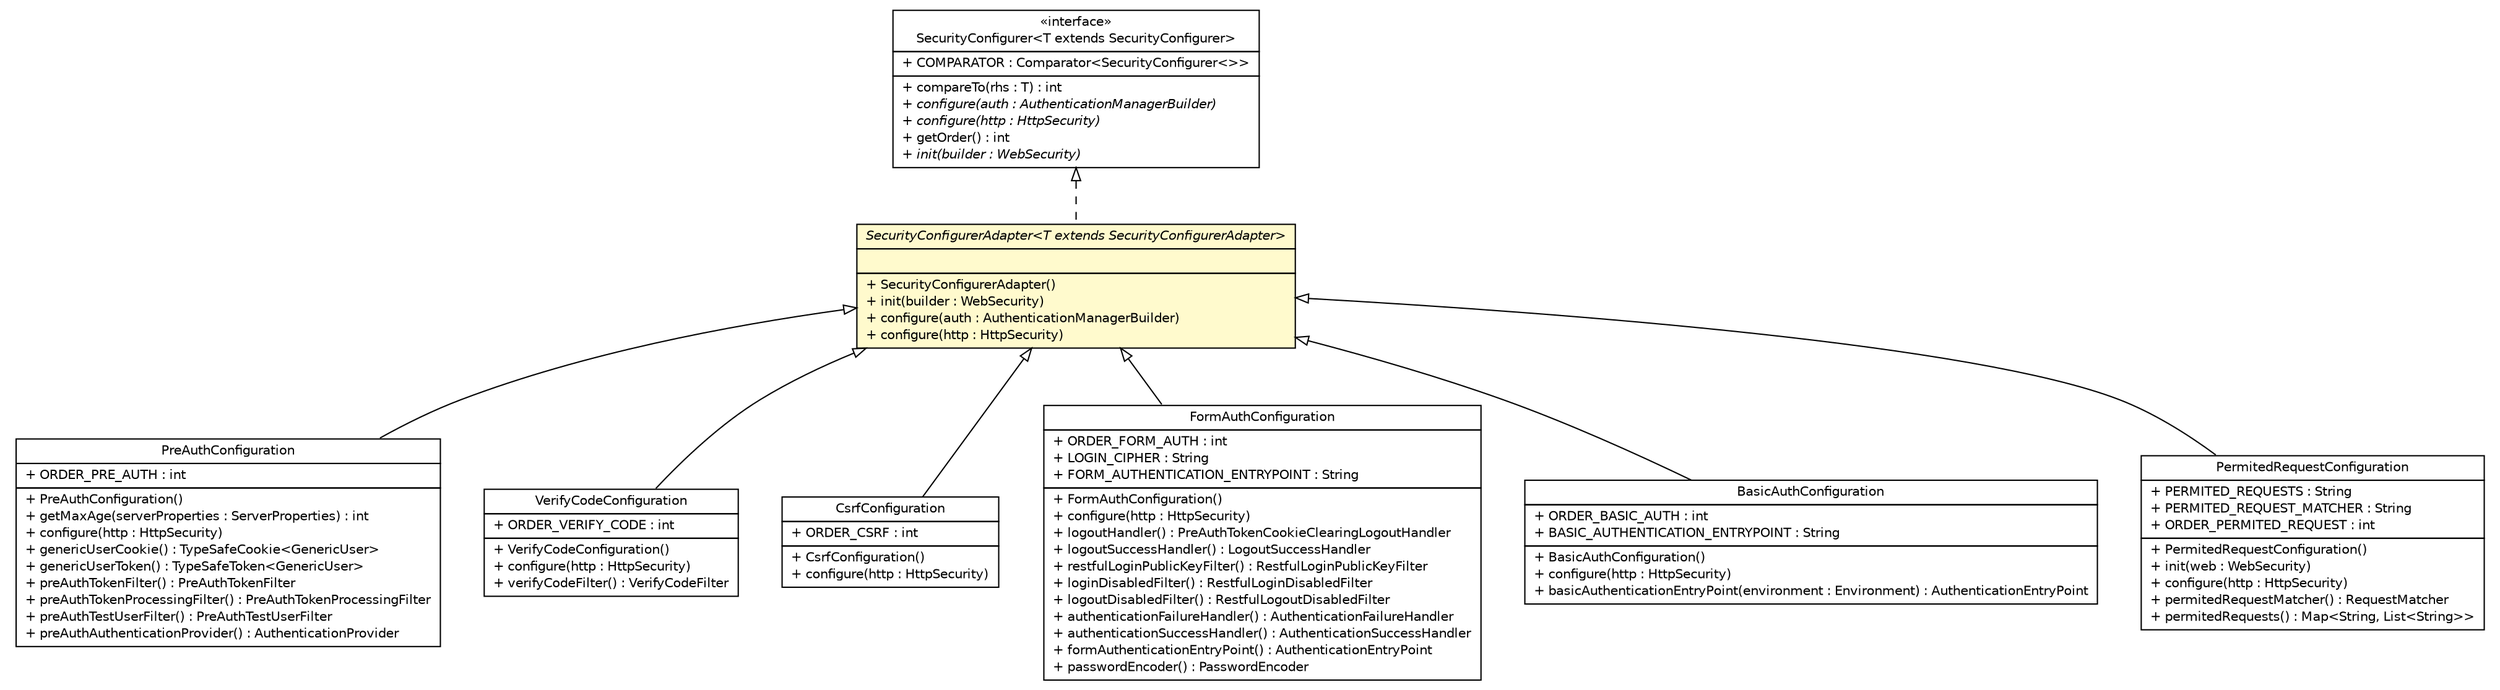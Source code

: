 #!/usr/local/bin/dot
#
# Class diagram 
# Generated by UMLGraph version R5_6-24-gf6e263 (http://www.umlgraph.org/)
#

digraph G {
	edge [fontname="Helvetica",fontsize=10,labelfontname="Helvetica",labelfontsize=10];
	node [fontname="Helvetica",fontsize=10,shape=plaintext];
	nodesep=0.25;
	ranksep=0.5;
	// com.yirendai.oss.lib.security.starter.PreAuthConfiguration
	c3710 [label=<<table title="com.yirendai.oss.lib.security.starter.PreAuthConfiguration" border="0" cellborder="1" cellspacing="0" cellpadding="2" port="p" href="./PreAuthConfiguration.html">
		<tr><td><table border="0" cellspacing="0" cellpadding="1">
<tr><td align="center" balign="center"> PreAuthConfiguration </td></tr>
		</table></td></tr>
		<tr><td><table border="0" cellspacing="0" cellpadding="1">
<tr><td align="left" balign="left"> + ORDER_PRE_AUTH : int </td></tr>
		</table></td></tr>
		<tr><td><table border="0" cellspacing="0" cellpadding="1">
<tr><td align="left" balign="left"> + PreAuthConfiguration() </td></tr>
<tr><td align="left" balign="left"> + getMaxAge(serverProperties : ServerProperties) : int </td></tr>
<tr><td align="left" balign="left"> + configure(http : HttpSecurity) </td></tr>
<tr><td align="left" balign="left"> + genericUserCookie() : TypeSafeCookie&lt;GenericUser&gt; </td></tr>
<tr><td align="left" balign="left"> + genericUserToken() : TypeSafeToken&lt;GenericUser&gt; </td></tr>
<tr><td align="left" balign="left"> + preAuthTokenFilter() : PreAuthTokenFilter </td></tr>
<tr><td align="left" balign="left"> + preAuthTokenProcessingFilter() : PreAuthTokenProcessingFilter </td></tr>
<tr><td align="left" balign="left"> + preAuthTestUserFilter() : PreAuthTestUserFilter </td></tr>
<tr><td align="left" balign="left"> + preAuthAuthenticationProvider() : AuthenticationProvider </td></tr>
		</table></td></tr>
		</table>>, URL="./PreAuthConfiguration.html", fontname="Helvetica", fontcolor="black", fontsize=10.0];
	// com.yirendai.oss.lib.security.starter.VerifyCodeConfiguration
	c3711 [label=<<table title="com.yirendai.oss.lib.security.starter.VerifyCodeConfiguration" border="0" cellborder="1" cellspacing="0" cellpadding="2" port="p" href="./VerifyCodeConfiguration.html">
		<tr><td><table border="0" cellspacing="0" cellpadding="1">
<tr><td align="center" balign="center"> VerifyCodeConfiguration </td></tr>
		</table></td></tr>
		<tr><td><table border="0" cellspacing="0" cellpadding="1">
<tr><td align="left" balign="left"> + ORDER_VERIFY_CODE : int </td></tr>
		</table></td></tr>
		<tr><td><table border="0" cellspacing="0" cellpadding="1">
<tr><td align="left" balign="left"> + VerifyCodeConfiguration() </td></tr>
<tr><td align="left" balign="left"> + configure(http : HttpSecurity) </td></tr>
<tr><td align="left" balign="left"> + verifyCodeFilter() : VerifyCodeFilter </td></tr>
		</table></td></tr>
		</table>>, URL="./VerifyCodeConfiguration.html", fontname="Helvetica", fontcolor="black", fontsize=10.0];
	// com.yirendai.oss.lib.security.starter.SecurityConfigurer<T extends com.yirendai.oss.lib.security.starter.SecurityConfigurer>
	c3714 [label=<<table title="com.yirendai.oss.lib.security.starter.SecurityConfigurer" border="0" cellborder="1" cellspacing="0" cellpadding="2" port="p" href="./SecurityConfigurer.html">
		<tr><td><table border="0" cellspacing="0" cellpadding="1">
<tr><td align="center" balign="center"> &#171;interface&#187; </td></tr>
<tr><td align="center" balign="center"> SecurityConfigurer&lt;T extends SecurityConfigurer&gt; </td></tr>
		</table></td></tr>
		<tr><td><table border="0" cellspacing="0" cellpadding="1">
<tr><td align="left" balign="left"> + COMPARATOR : Comparator&lt;SecurityConfigurer&lt;&gt;&gt; </td></tr>
		</table></td></tr>
		<tr><td><table border="0" cellspacing="0" cellpadding="1">
<tr><td align="left" balign="left"> + compareTo(rhs : T) : int </td></tr>
<tr><td align="left" balign="left"><font face="Helvetica-Oblique" point-size="10.0"> + configure(auth : AuthenticationManagerBuilder) </font></td></tr>
<tr><td align="left" balign="left"><font face="Helvetica-Oblique" point-size="10.0"> + configure(http : HttpSecurity) </font></td></tr>
<tr><td align="left" balign="left"> + getOrder() : int </td></tr>
<tr><td align="left" balign="left"><font face="Helvetica-Oblique" point-size="10.0"> + init(builder : WebSecurity) </font></td></tr>
		</table></td></tr>
		</table>>, URL="./SecurityConfigurer.html", fontname="Helvetica", fontcolor="black", fontsize=10.0];
	// com.yirendai.oss.lib.security.starter.CsrfConfiguration
	c3715 [label=<<table title="com.yirendai.oss.lib.security.starter.CsrfConfiguration" border="0" cellborder="1" cellspacing="0" cellpadding="2" port="p" href="./CsrfConfiguration.html">
		<tr><td><table border="0" cellspacing="0" cellpadding="1">
<tr><td align="center" balign="center"> CsrfConfiguration </td></tr>
		</table></td></tr>
		<tr><td><table border="0" cellspacing="0" cellpadding="1">
<tr><td align="left" balign="left"> + ORDER_CSRF : int </td></tr>
		</table></td></tr>
		<tr><td><table border="0" cellspacing="0" cellpadding="1">
<tr><td align="left" balign="left"> + CsrfConfiguration() </td></tr>
<tr><td align="left" balign="left"> + configure(http : HttpSecurity) </td></tr>
		</table></td></tr>
		</table>>, URL="./CsrfConfiguration.html", fontname="Helvetica", fontcolor="black", fontsize=10.0];
	// com.yirendai.oss.lib.security.starter.FormAuthConfiguration
	c3716 [label=<<table title="com.yirendai.oss.lib.security.starter.FormAuthConfiguration" border="0" cellborder="1" cellspacing="0" cellpadding="2" port="p" href="./FormAuthConfiguration.html">
		<tr><td><table border="0" cellspacing="0" cellpadding="1">
<tr><td align="center" balign="center"> FormAuthConfiguration </td></tr>
		</table></td></tr>
		<tr><td><table border="0" cellspacing="0" cellpadding="1">
<tr><td align="left" balign="left"> + ORDER_FORM_AUTH : int </td></tr>
<tr><td align="left" balign="left"> + LOGIN_CIPHER : String </td></tr>
<tr><td align="left" balign="left"> + FORM_AUTHENTICATION_ENTRYPOINT : String </td></tr>
		</table></td></tr>
		<tr><td><table border="0" cellspacing="0" cellpadding="1">
<tr><td align="left" balign="left"> + FormAuthConfiguration() </td></tr>
<tr><td align="left" balign="left"> + configure(http : HttpSecurity) </td></tr>
<tr><td align="left" balign="left"> + logoutHandler() : PreAuthTokenCookieClearingLogoutHandler </td></tr>
<tr><td align="left" balign="left"> + logoutSuccessHandler() : LogoutSuccessHandler </td></tr>
<tr><td align="left" balign="left"> + restfulLoginPublicKeyFilter() : RestfulLoginPublicKeyFilter </td></tr>
<tr><td align="left" balign="left"> + loginDisabledFilter() : RestfulLoginDisabledFilter </td></tr>
<tr><td align="left" balign="left"> + logoutDisabledFilter() : RestfulLogoutDisabledFilter </td></tr>
<tr><td align="left" balign="left"> + authenticationFailureHandler() : AuthenticationFailureHandler </td></tr>
<tr><td align="left" balign="left"> + authenticationSuccessHandler() : AuthenticationSuccessHandler </td></tr>
<tr><td align="left" balign="left"> + formAuthenticationEntryPoint() : AuthenticationEntryPoint </td></tr>
<tr><td align="left" balign="left"> + passwordEncoder() : PasswordEncoder </td></tr>
		</table></td></tr>
		</table>>, URL="./FormAuthConfiguration.html", fontname="Helvetica", fontcolor="black", fontsize=10.0];
	// com.yirendai.oss.lib.security.starter.BasicAuthConfiguration
	c3718 [label=<<table title="com.yirendai.oss.lib.security.starter.BasicAuthConfiguration" border="0" cellborder="1" cellspacing="0" cellpadding="2" port="p" href="./BasicAuthConfiguration.html">
		<tr><td><table border="0" cellspacing="0" cellpadding="1">
<tr><td align="center" balign="center"> BasicAuthConfiguration </td></tr>
		</table></td></tr>
		<tr><td><table border="0" cellspacing="0" cellpadding="1">
<tr><td align="left" balign="left"> + ORDER_BASIC_AUTH : int </td></tr>
<tr><td align="left" balign="left"> + BASIC_AUTHENTICATION_ENTRYPOINT : String </td></tr>
		</table></td></tr>
		<tr><td><table border="0" cellspacing="0" cellpadding="1">
<tr><td align="left" balign="left"> + BasicAuthConfiguration() </td></tr>
<tr><td align="left" balign="left"> + configure(http : HttpSecurity) </td></tr>
<tr><td align="left" balign="left"> + basicAuthenticationEntryPoint(environment : Environment) : AuthenticationEntryPoint </td></tr>
		</table></td></tr>
		</table>>, URL="./BasicAuthConfiguration.html", fontname="Helvetica", fontcolor="black", fontsize=10.0];
	// com.yirendai.oss.lib.security.starter.PermitedRequestConfiguration
	c3719 [label=<<table title="com.yirendai.oss.lib.security.starter.PermitedRequestConfiguration" border="0" cellborder="1" cellspacing="0" cellpadding="2" port="p" href="./PermitedRequestConfiguration.html">
		<tr><td><table border="0" cellspacing="0" cellpadding="1">
<tr><td align="center" balign="center"> PermitedRequestConfiguration </td></tr>
		</table></td></tr>
		<tr><td><table border="0" cellspacing="0" cellpadding="1">
<tr><td align="left" balign="left"> + PERMITED_REQUESTS : String </td></tr>
<tr><td align="left" balign="left"> + PERMITED_REQUEST_MATCHER : String </td></tr>
<tr><td align="left" balign="left"> + ORDER_PERMITED_REQUEST : int </td></tr>
		</table></td></tr>
		<tr><td><table border="0" cellspacing="0" cellpadding="1">
<tr><td align="left" balign="left"> + PermitedRequestConfiguration() </td></tr>
<tr><td align="left" balign="left"> + init(web : WebSecurity) </td></tr>
<tr><td align="left" balign="left"> + configure(http : HttpSecurity) </td></tr>
<tr><td align="left" balign="left"> + permitedRequestMatcher() : RequestMatcher </td></tr>
<tr><td align="left" balign="left"> + permitedRequests() : Map&lt;String, List&lt;String&gt;&gt; </td></tr>
		</table></td></tr>
		</table>>, URL="./PermitedRequestConfiguration.html", fontname="Helvetica", fontcolor="black", fontsize=10.0];
	// com.yirendai.oss.lib.security.starter.SecurityConfigurerAdapter<T extends com.yirendai.oss.lib.security.starter.SecurityConfigurerAdapter>
	c3720 [label=<<table title="com.yirendai.oss.lib.security.starter.SecurityConfigurerAdapter" border="0" cellborder="1" cellspacing="0" cellpadding="2" port="p" bgcolor="lemonChiffon" href="./SecurityConfigurerAdapter.html">
		<tr><td><table border="0" cellspacing="0" cellpadding="1">
<tr><td align="center" balign="center"><font face="Helvetica-Oblique"> SecurityConfigurerAdapter&lt;T extends SecurityConfigurerAdapter&gt; </font></td></tr>
		</table></td></tr>
		<tr><td><table border="0" cellspacing="0" cellpadding="1">
<tr><td align="left" balign="left">  </td></tr>
		</table></td></tr>
		<tr><td><table border="0" cellspacing="0" cellpadding="1">
<tr><td align="left" balign="left"> + SecurityConfigurerAdapter() </td></tr>
<tr><td align="left" balign="left"> + init(builder : WebSecurity) </td></tr>
<tr><td align="left" balign="left"> + configure(auth : AuthenticationManagerBuilder) </td></tr>
<tr><td align="left" balign="left"> + configure(http : HttpSecurity) </td></tr>
		</table></td></tr>
		</table>>, URL="./SecurityConfigurerAdapter.html", fontname="Helvetica", fontcolor="black", fontsize=10.0];
	//com.yirendai.oss.lib.security.starter.PreAuthConfiguration extends com.yirendai.oss.lib.security.starter.SecurityConfigurerAdapter<com.yirendai.oss.lib.security.starter.PreAuthConfiguration>
	c3720:p -> c3710:p [dir=back,arrowtail=empty];
	//com.yirendai.oss.lib.security.starter.VerifyCodeConfiguration extends com.yirendai.oss.lib.security.starter.SecurityConfigurerAdapter<com.yirendai.oss.lib.security.starter.VerifyCodeConfiguration>
	c3720:p -> c3711:p [dir=back,arrowtail=empty];
	//com.yirendai.oss.lib.security.starter.CsrfConfiguration extends com.yirendai.oss.lib.security.starter.SecurityConfigurerAdapter<com.yirendai.oss.lib.security.starter.CsrfConfiguration>
	c3720:p -> c3715:p [dir=back,arrowtail=empty];
	//com.yirendai.oss.lib.security.starter.FormAuthConfiguration extends com.yirendai.oss.lib.security.starter.SecurityConfigurerAdapter<com.yirendai.oss.lib.security.starter.FormAuthConfiguration>
	c3720:p -> c3716:p [dir=back,arrowtail=empty];
	//com.yirendai.oss.lib.security.starter.BasicAuthConfiguration extends com.yirendai.oss.lib.security.starter.SecurityConfigurerAdapter<com.yirendai.oss.lib.security.starter.BasicAuthConfiguration>
	c3720:p -> c3718:p [dir=back,arrowtail=empty];
	//com.yirendai.oss.lib.security.starter.PermitedRequestConfiguration extends com.yirendai.oss.lib.security.starter.SecurityConfigurerAdapter<com.yirendai.oss.lib.security.starter.PermitedRequestConfiguration>
	c3720:p -> c3719:p [dir=back,arrowtail=empty];
	//com.yirendai.oss.lib.security.starter.SecurityConfigurerAdapter<T extends com.yirendai.oss.lib.security.starter.SecurityConfigurerAdapter> implements com.yirendai.oss.lib.security.starter.SecurityConfigurer<T extends com.yirendai.oss.lib.security.starter.SecurityConfigurer>
	c3714:p -> c3720:p [dir=back,arrowtail=empty,style=dashed];
}

